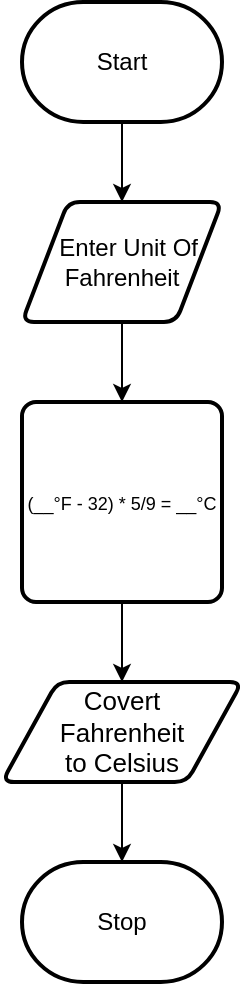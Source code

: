 <mxfile>
    <diagram id="GInHtZuMB5CcCfA9ihm7" name="Page-1">
        <mxGraphModel dx="894" dy="579" grid="1" gridSize="10" guides="1" tooltips="1" connect="1" arrows="1" fold="1" page="1" pageScale="1" pageWidth="850" pageHeight="1100" math="0" shadow="0">
            <root>
                <mxCell id="0"/>
                <mxCell id="1" parent="0"/>
                <mxCell id="11" style="edgeStyle=none;html=1;" edge="1" source="12" target="14" parent="1">
                    <mxGeometry relative="1" as="geometry"/>
                </mxCell>
                <mxCell id="12" value="Start" style="strokeWidth=2;html=1;shape=mxgraph.flowchart.terminator;whiteSpace=wrap;" vertex="1" parent="1">
                    <mxGeometry x="140" y="260" width="100" height="60" as="geometry"/>
                </mxCell>
                <mxCell id="13" style="edgeStyle=none;html=1;" edge="1" source="14" target="16" parent="1">
                    <mxGeometry relative="1" as="geometry"/>
                </mxCell>
                <mxCell id="14" value="&amp;nbsp; Enter Unit Of Fahrenheit" style="shape=parallelogram;html=1;strokeWidth=2;perimeter=parallelogramPerimeter;whiteSpace=wrap;rounded=1;arcSize=12;size=0.23;" vertex="1" parent="1">
                    <mxGeometry x="140" y="360" width="100" height="60" as="geometry"/>
                </mxCell>
                <mxCell id="15" style="edgeStyle=none;html=1;" edge="1" source="16" target="18" parent="1">
                    <mxGeometry relative="1" as="geometry"/>
                </mxCell>
                <mxCell id="16" value="&lt;font style=&quot;font-size: 9px&quot;&gt;(&lt;font style=&quot;font-size: 9px&quot;&gt;__°F - 32) * 5/9 = __°C&lt;/font&gt;&lt;/font&gt;" style="rounded=1;whiteSpace=wrap;html=1;absoluteArcSize=1;arcSize=14;strokeWidth=2;" vertex="1" parent="1">
                    <mxGeometry x="140" y="460" width="100" height="100" as="geometry"/>
                </mxCell>
                <mxCell id="17" style="edgeStyle=none;html=1;" edge="1" source="18" target="19" parent="1">
                    <mxGeometry relative="1" as="geometry"/>
                </mxCell>
                <mxCell id="18" value="&lt;font style=&quot;font-size: 13px&quot;&gt;Covert &lt;br&gt;Fahrenheit &lt;br&gt;to Celsius&lt;/font&gt;" style="shape=parallelogram;html=1;strokeWidth=2;perimeter=parallelogramPerimeter;whiteSpace=wrap;rounded=1;arcSize=12;size=0.23;" vertex="1" parent="1">
                    <mxGeometry x="130" y="600" width="120" height="50" as="geometry"/>
                </mxCell>
                <mxCell id="19" value="Stop" style="strokeWidth=2;html=1;shape=mxgraph.flowchart.terminator;whiteSpace=wrap;" vertex="1" parent="1">
                    <mxGeometry x="140" y="690" width="100" height="60" as="geometry"/>
                </mxCell>
            </root>
        </mxGraphModel>
    </diagram>
</mxfile>